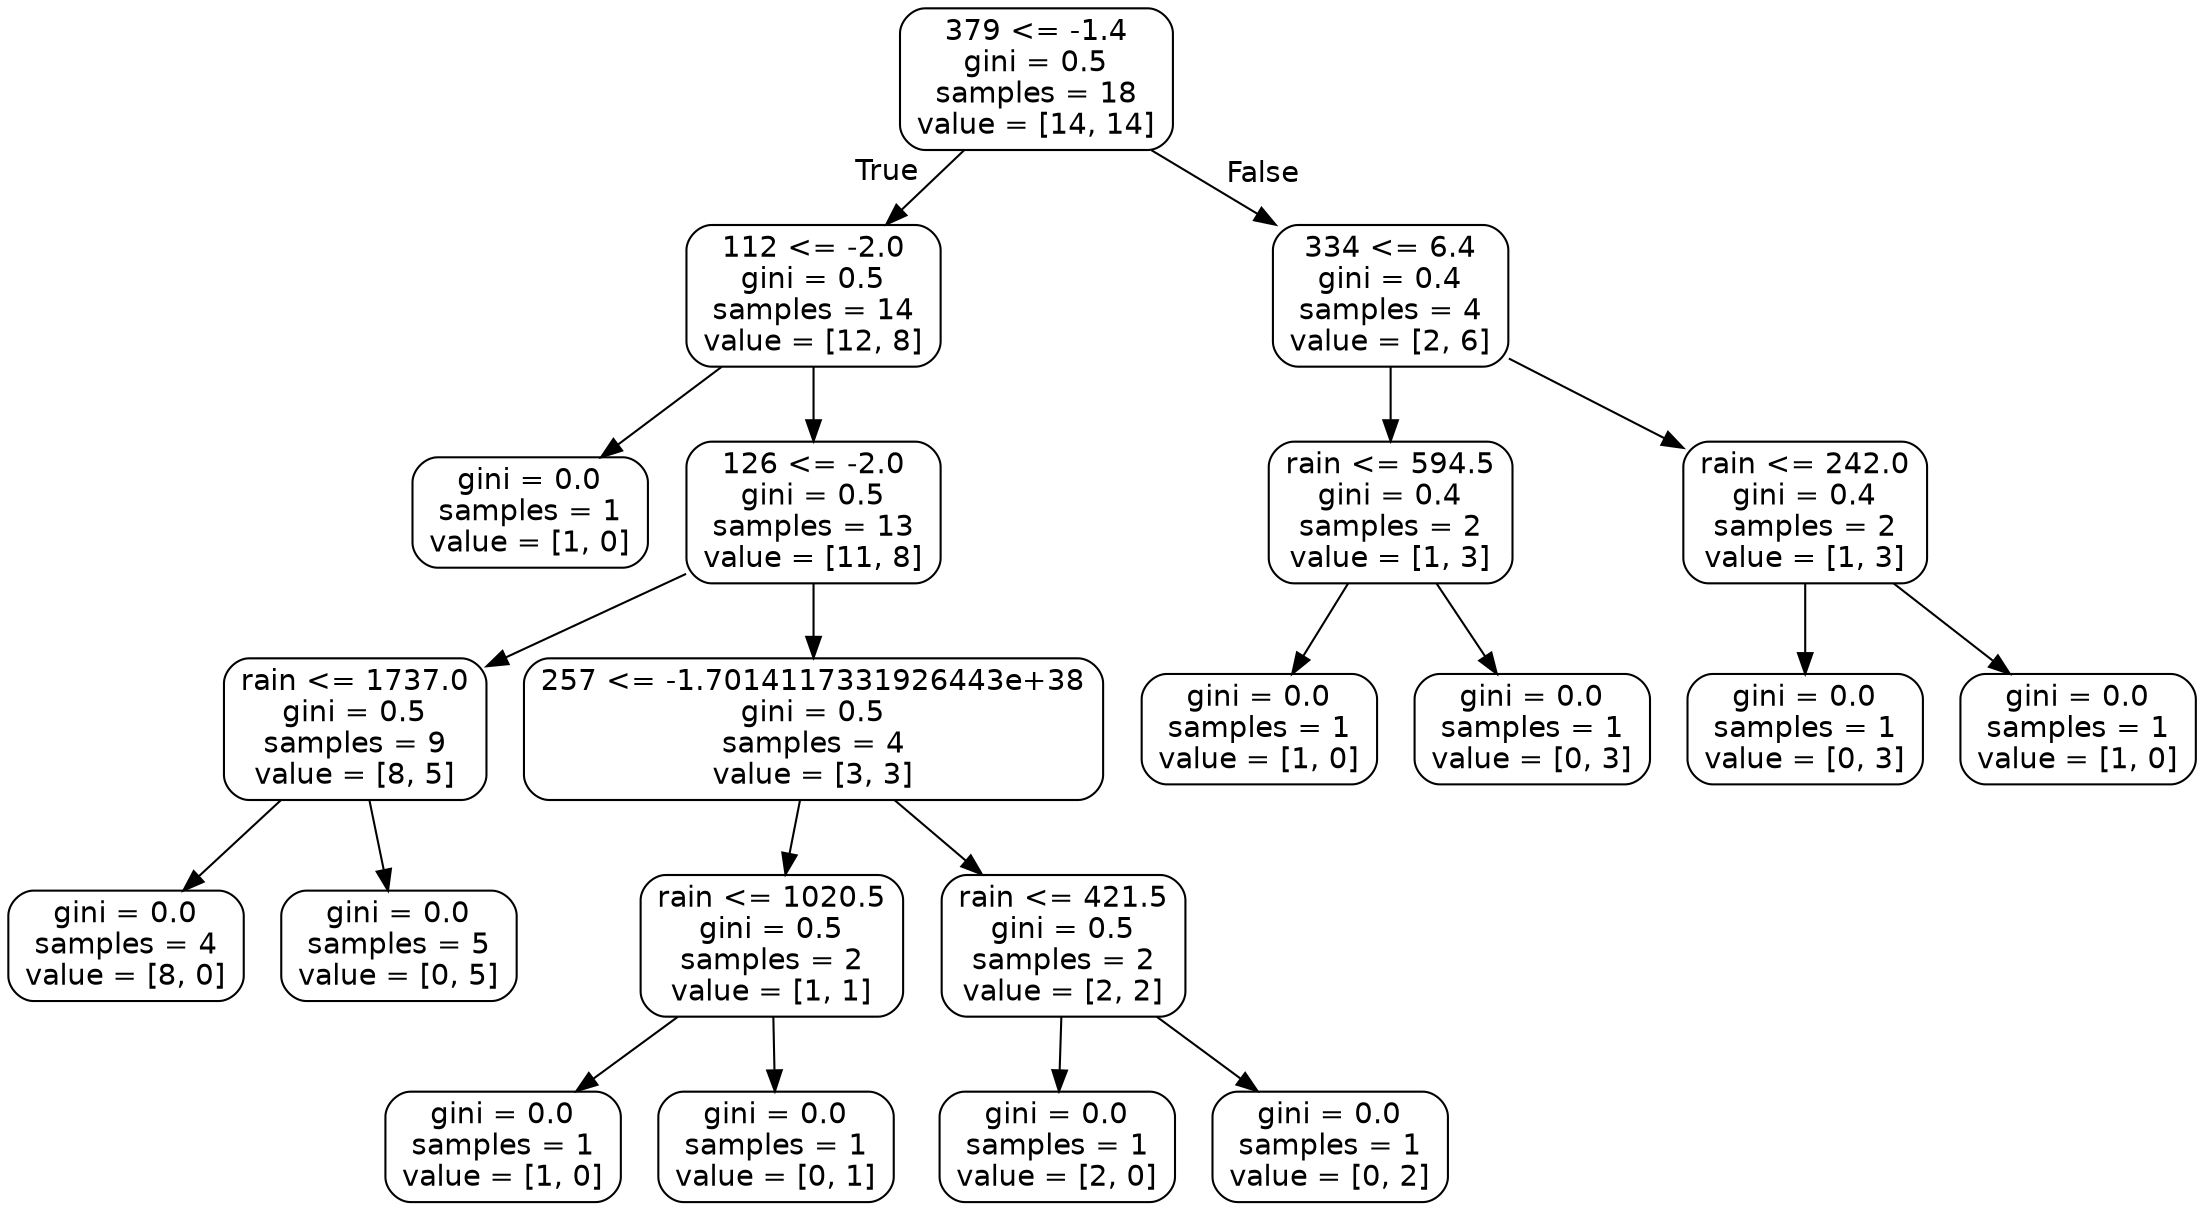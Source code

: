 digraph Tree {
node [shape=box, style="rounded", color="black", fontname=helvetica] ;
edge [fontname=helvetica] ;
0 [label="379 <= -1.4\ngini = 0.5\nsamples = 18\nvalue = [14, 14]"] ;
1 [label="112 <= -2.0\ngini = 0.5\nsamples = 14\nvalue = [12, 8]"] ;
0 -> 1 [labeldistance=2.5, labelangle=45, headlabel="True"] ;
2 [label="gini = 0.0\nsamples = 1\nvalue = [1, 0]"] ;
1 -> 2 ;
3 [label="126 <= -2.0\ngini = 0.5\nsamples = 13\nvalue = [11, 8]"] ;
1 -> 3 ;
4 [label="rain <= 1737.0\ngini = 0.5\nsamples = 9\nvalue = [8, 5]"] ;
3 -> 4 ;
5 [label="gini = 0.0\nsamples = 4\nvalue = [8, 0]"] ;
4 -> 5 ;
6 [label="gini = 0.0\nsamples = 5\nvalue = [0, 5]"] ;
4 -> 6 ;
7 [label="257 <= -1.7014117331926443e+38\ngini = 0.5\nsamples = 4\nvalue = [3, 3]"] ;
3 -> 7 ;
8 [label="rain <= 1020.5\ngini = 0.5\nsamples = 2\nvalue = [1, 1]"] ;
7 -> 8 ;
9 [label="gini = 0.0\nsamples = 1\nvalue = [1, 0]"] ;
8 -> 9 ;
10 [label="gini = 0.0\nsamples = 1\nvalue = [0, 1]"] ;
8 -> 10 ;
11 [label="rain <= 421.5\ngini = 0.5\nsamples = 2\nvalue = [2, 2]"] ;
7 -> 11 ;
12 [label="gini = 0.0\nsamples = 1\nvalue = [2, 0]"] ;
11 -> 12 ;
13 [label="gini = 0.0\nsamples = 1\nvalue = [0, 2]"] ;
11 -> 13 ;
14 [label="334 <= 6.4\ngini = 0.4\nsamples = 4\nvalue = [2, 6]"] ;
0 -> 14 [labeldistance=2.5, labelangle=-45, headlabel="False"] ;
15 [label="rain <= 594.5\ngini = 0.4\nsamples = 2\nvalue = [1, 3]"] ;
14 -> 15 ;
16 [label="gini = 0.0\nsamples = 1\nvalue = [1, 0]"] ;
15 -> 16 ;
17 [label="gini = 0.0\nsamples = 1\nvalue = [0, 3]"] ;
15 -> 17 ;
18 [label="rain <= 242.0\ngini = 0.4\nsamples = 2\nvalue = [1, 3]"] ;
14 -> 18 ;
19 [label="gini = 0.0\nsamples = 1\nvalue = [0, 3]"] ;
18 -> 19 ;
20 [label="gini = 0.0\nsamples = 1\nvalue = [1, 0]"] ;
18 -> 20 ;
}